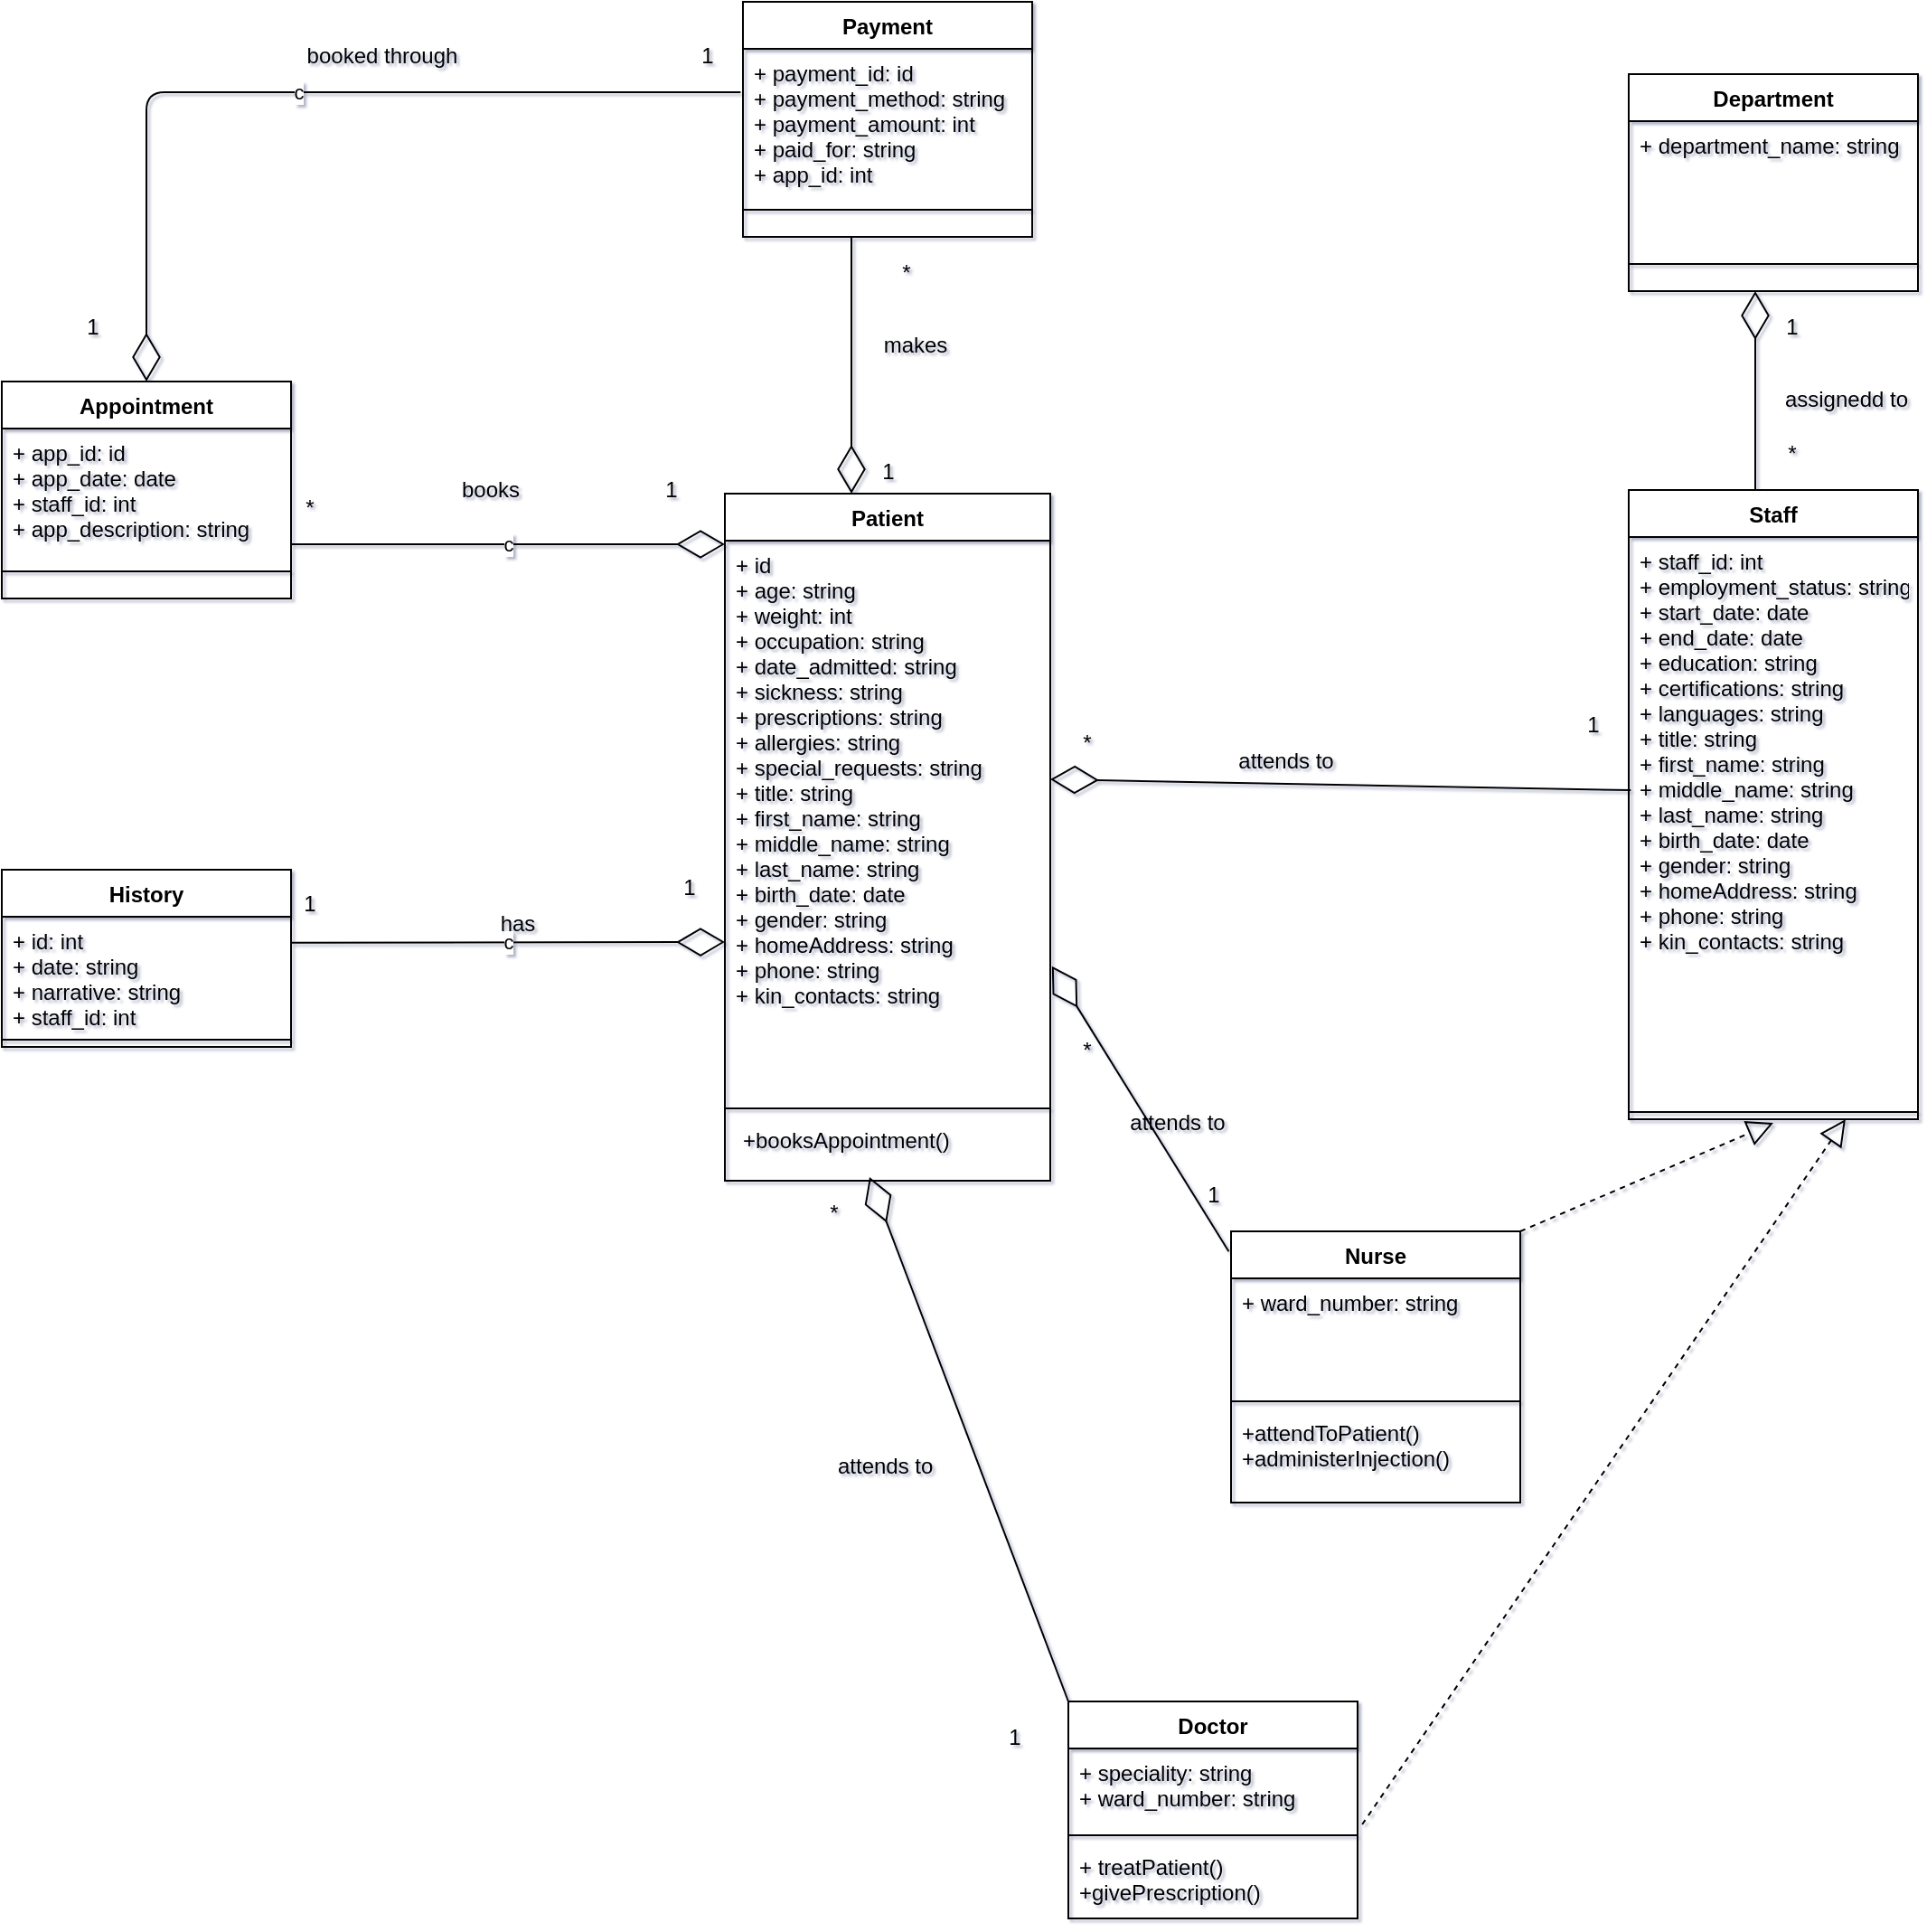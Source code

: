 <mxfile>
    <diagram id="CGfhd4rQhmWSVsxTYZXN" name="Page-1">
        <mxGraphModel dx="1505" dy="1035" grid="1" gridSize="10" guides="1" tooltips="1" connect="1" arrows="1" fold="1" page="1" pageScale="1" pageWidth="3300" pageHeight="2339" background="none" math="0" shadow="1">
            <root>
                <mxCell id="0"/>
                <mxCell id="1" parent="0"/>
                <mxCell id="26" value="Staff" style="swimlane;fontStyle=1;align=center;verticalAlign=top;childLayout=stackLayout;horizontal=1;startSize=26;horizontalStack=0;resizeParent=1;resizeParentMax=0;resizeLast=0;collapsible=1;marginBottom=0;" parent="1" vertex="1">
                    <mxGeometry x="1530" y="400" width="160" height="348" as="geometry">
                        <mxRectangle x="1520" y="50" width="100" height="26" as="alternateBounds"/>
                    </mxGeometry>
                </mxCell>
                <mxCell id="27" value="+ staff_id: int&#10;+ employment_status: string&#10;+ start_date: date&#10;+ end_date: date&#10;+ education: string&#10;+ certifications: string&#10;+ languages: string&#10;+ title: string&#10;+ first_name: string&#10;+ middle_name: string&#10;+ last_name: string&#10;+ birth_date: date&#10;+ gender: string&#10;+ homeAddress: string&#10;+ phone: string&#10;+ kin_contacts: string&#10;" style="text;strokeColor=none;fillColor=none;align=left;verticalAlign=top;spacingLeft=4;spacingRight=4;overflow=hidden;rotatable=0;points=[[0,0.5],[1,0.5]];portConstraint=eastwest;" parent="26" vertex="1">
                    <mxGeometry y="26" width="160" height="314" as="geometry"/>
                </mxCell>
                <mxCell id="28" value="" style="line;strokeWidth=1;fillColor=none;align=left;verticalAlign=middle;spacingTop=-1;spacingLeft=3;spacingRight=3;rotatable=0;labelPosition=right;points=[];portConstraint=eastwest;" parent="26" vertex="1">
                    <mxGeometry y="340" width="160" height="8" as="geometry"/>
                </mxCell>
                <mxCell id="30" value="Department" style="swimlane;fontStyle=1;align=center;verticalAlign=top;childLayout=stackLayout;horizontal=1;startSize=26;horizontalStack=0;resizeParent=1;resizeParentMax=0;resizeLast=0;collapsible=1;marginBottom=0;" parent="1" vertex="1">
                    <mxGeometry x="1530" y="170" width="160" height="120" as="geometry">
                        <mxRectangle x="1520" y="50" width="100" height="26" as="alternateBounds"/>
                    </mxGeometry>
                </mxCell>
                <mxCell id="31" value="+ department_name: string&#10;" style="text;strokeColor=none;fillColor=none;align=left;verticalAlign=top;spacingLeft=4;spacingRight=4;overflow=hidden;rotatable=0;points=[[0,0.5],[1,0.5]];portConstraint=eastwest;" parent="30" vertex="1">
                    <mxGeometry y="26" width="160" height="64" as="geometry"/>
                </mxCell>
                <mxCell id="32" value="" style="line;strokeWidth=1;fillColor=none;align=left;verticalAlign=middle;spacingTop=-1;spacingLeft=3;spacingRight=3;rotatable=0;labelPosition=right;points=[];portConstraint=eastwest;" parent="30" vertex="1">
                    <mxGeometry y="90" width="160" height="30" as="geometry"/>
                </mxCell>
                <mxCell id="38" value="Patient" style="swimlane;fontStyle=1;align=center;verticalAlign=top;childLayout=stackLayout;horizontal=1;startSize=26;horizontalStack=0;resizeParent=1;resizeParentMax=0;resizeLast=0;collapsible=1;marginBottom=0;" parent="1" vertex="1">
                    <mxGeometry x="1030" y="402" width="180" height="380" as="geometry">
                        <mxRectangle x="1520" y="50" width="100" height="26" as="alternateBounds"/>
                    </mxGeometry>
                </mxCell>
                <mxCell id="39" value="+ id&#10;+ age: string&#10;+ weight: int&#10;+ occupation: string&#10;+ date_admitted: string&#10;+ sickness: string&#10;+ prescriptions: string&#10;+ allergies: string&#10;+ special_requests: string&#10;+ title: string&#10;+ first_name: string&#10;+ middle_name: string&#10;+ last_name: string&#10;+ birth_date: date&#10;+ gender: string&#10;+ homeAddress: string&#10;+ phone: string&#10;+ kin_contacts: string" style="text;strokeColor=none;fillColor=none;align=left;verticalAlign=top;spacingLeft=4;spacingRight=4;overflow=hidden;rotatable=0;points=[[0,0.5],[1,0.5]];portConstraint=eastwest;" parent="38" vertex="1">
                    <mxGeometry y="26" width="180" height="274" as="geometry"/>
                </mxCell>
                <mxCell id="40" value="" style="line;strokeWidth=1;fillColor=none;align=left;verticalAlign=middle;spacingTop=-1;spacingLeft=3;spacingRight=3;rotatable=0;labelPosition=right;points=[];portConstraint=eastwest;" parent="38" vertex="1">
                    <mxGeometry y="300" width="180" height="80" as="geometry"/>
                </mxCell>
                <mxCell id="103" value="History" style="swimlane;fontStyle=1;align=center;verticalAlign=top;childLayout=stackLayout;horizontal=1;startSize=26;horizontalStack=0;resizeParent=1;resizeParentMax=0;resizeLast=0;collapsible=1;marginBottom=0;" parent="1" vertex="1">
                    <mxGeometry x="630" y="610" width="160" height="98" as="geometry">
                        <mxRectangle x="1520" y="50" width="100" height="26" as="alternateBounds"/>
                    </mxGeometry>
                </mxCell>
                <mxCell id="104" value="+ id: int&#10;+ date: string&#10;+ narrative: string&#10;+ staff_id: int" style="text;strokeColor=none;fillColor=none;align=left;verticalAlign=top;spacingLeft=4;spacingRight=4;overflow=hidden;rotatable=0;points=[[0,0.5],[1,0.5]];portConstraint=eastwest;" parent="103" vertex="1">
                    <mxGeometry y="26" width="160" height="64" as="geometry"/>
                </mxCell>
                <mxCell id="105" value="" style="line;strokeWidth=1;fillColor=none;align=left;verticalAlign=middle;spacingTop=-1;spacingLeft=3;spacingRight=3;rotatable=0;labelPosition=right;points=[];portConstraint=eastwest;" parent="103" vertex="1">
                    <mxGeometry y="90" width="160" height="8" as="geometry"/>
                </mxCell>
                <mxCell id="129" value="" style="endArrow=diamondThin;endFill=0;endSize=24;html=1;" parent="1" edge="1">
                    <mxGeometry width="160" relative="1" as="geometry">
                        <mxPoint x="1600" y="400" as="sourcePoint"/>
                        <mxPoint x="1600" y="290" as="targetPoint"/>
                    </mxGeometry>
                </mxCell>
                <mxCell id="135" value="Nurse" style="swimlane;fontStyle=1;align=center;verticalAlign=top;childLayout=stackLayout;horizontal=1;startSize=26;horizontalStack=0;resizeParent=1;resizeParentMax=0;resizeLast=0;collapsible=1;marginBottom=0;" vertex="1" parent="1">
                    <mxGeometry x="1310" y="810" width="160" height="150" as="geometry">
                        <mxRectangle x="1100" y="1040" width="150" height="26" as="alternateBounds"/>
                    </mxGeometry>
                </mxCell>
                <mxCell id="136" value="+ ward_number: string" style="text;strokeColor=none;fillColor=none;align=left;verticalAlign=top;spacingLeft=4;spacingRight=4;overflow=hidden;rotatable=0;points=[[0,0.5],[1,0.5]];portConstraint=eastwest;" vertex="1" parent="135">
                    <mxGeometry y="26" width="160" height="64" as="geometry"/>
                </mxCell>
                <mxCell id="137" value="" style="line;strokeWidth=1;fillColor=none;align=left;verticalAlign=middle;spacingTop=-1;spacingLeft=3;spacingRight=3;rotatable=0;labelPosition=right;points=[];portConstraint=eastwest;" vertex="1" parent="135">
                    <mxGeometry y="90" width="160" height="8" as="geometry"/>
                </mxCell>
                <mxCell id="138" value="+attendToPatient()&#10;+administerInjection()" style="text;strokeColor=none;fillColor=none;align=left;verticalAlign=top;spacingLeft=4;spacingRight=4;overflow=hidden;rotatable=0;points=[[0,0.5],[1,0.5]];portConstraint=eastwest;" vertex="1" parent="135">
                    <mxGeometry y="98" width="160" height="52" as="geometry"/>
                </mxCell>
                <mxCell id="139" value="Doctor" style="swimlane;fontStyle=1;align=center;verticalAlign=top;childLayout=stackLayout;horizontal=1;startSize=26;horizontalStack=0;resizeParent=1;resizeParentMax=0;resizeLast=0;collapsible=1;marginBottom=0;" vertex="1" parent="1">
                    <mxGeometry x="1220" y="1070" width="160" height="120" as="geometry">
                        <mxRectangle x="1520" y="50" width="100" height="26" as="alternateBounds"/>
                    </mxGeometry>
                </mxCell>
                <mxCell id="140" value="+ speciality: string&#10;+ ward_number: string" style="text;strokeColor=none;fillColor=none;align=left;verticalAlign=top;spacingLeft=4;spacingRight=4;overflow=hidden;rotatable=0;points=[[0,0.5],[1,0.5]];portConstraint=eastwest;" vertex="1" parent="139">
                    <mxGeometry y="26" width="160" height="44" as="geometry"/>
                </mxCell>
                <mxCell id="141" value="" style="line;strokeWidth=1;fillColor=none;align=left;verticalAlign=middle;spacingTop=-1;spacingLeft=3;spacingRight=3;rotatable=0;labelPosition=right;points=[];portConstraint=eastwest;" vertex="1" parent="139">
                    <mxGeometry y="70" width="160" height="8" as="geometry"/>
                </mxCell>
                <mxCell id="142" value="+ treatPatient()&#10;+givePrescription()" style="text;strokeColor=none;fillColor=none;align=left;verticalAlign=top;spacingLeft=4;spacingRight=4;overflow=hidden;rotatable=0;points=[[0,0.5],[1,0.5]];portConstraint=eastwest;" vertex="1" parent="139">
                    <mxGeometry y="78" width="160" height="42" as="geometry"/>
                </mxCell>
                <mxCell id="143" value="" style="endArrow=block;dashed=1;endFill=0;endSize=12;html=1;" edge="1" parent="1">
                    <mxGeometry width="160" relative="1" as="geometry">
                        <mxPoint x="1470" y="810" as="sourcePoint"/>
                        <mxPoint x="1610" y="750" as="targetPoint"/>
                    </mxGeometry>
                </mxCell>
                <mxCell id="144" value="" style="endArrow=block;dashed=1;endFill=0;endSize=12;html=1;exitX=1.016;exitY=0.955;exitDx=0;exitDy=0;entryX=0.506;entryY=0.694;entryDx=0;entryDy=0;entryPerimeter=0;exitPerimeter=0;" edge="1" parent="1" source="140">
                    <mxGeometry width="160" relative="1" as="geometry">
                        <mxPoint x="1499.0" y="942.45" as="sourcePoint"/>
                        <mxPoint x="1649.96" y="748.002" as="targetPoint"/>
                    </mxGeometry>
                </mxCell>
                <mxCell id="147" value="" style="endArrow=diamondThin;endFill=0;endSize=24;html=1;exitX=0.007;exitY=0.446;exitDx=0;exitDy=0;exitPerimeter=0;" edge="1" parent="1" source="27">
                    <mxGeometry width="160" relative="1" as="geometry">
                        <mxPoint x="1470" y="680" as="sourcePoint"/>
                        <mxPoint x="1210" y="560" as="targetPoint"/>
                    </mxGeometry>
                </mxCell>
                <mxCell id="148" value="" style="endArrow=diamondThin;endFill=0;endSize=24;html=1;entryX=1.005;entryY=0.859;entryDx=0;entryDy=0;entryPerimeter=0;exitX=-0.008;exitY=0.074;exitDx=0;exitDy=0;exitPerimeter=0;" edge="1" parent="1" source="135" target="39">
                    <mxGeometry width="160" relative="1" as="geometry">
                        <mxPoint x="1220.0" y="577" as="sourcePoint"/>
                        <mxPoint x="1538.72" y="576.672" as="targetPoint"/>
                    </mxGeometry>
                </mxCell>
                <mxCell id="149" value="1" style="text;html=1;align=center;verticalAlign=middle;resizable=0;points=[];autosize=1;strokeColor=none;fillColor=none;" vertex="1" parent="1">
                    <mxGeometry x="1610" y="300" width="20" height="20" as="geometry"/>
                </mxCell>
                <mxCell id="150" value="*" style="text;html=1;align=center;verticalAlign=middle;resizable=0;points=[];autosize=1;strokeColor=none;fillColor=none;" vertex="1" parent="1">
                    <mxGeometry x="1610" y="370" width="20" height="20" as="geometry"/>
                </mxCell>
                <mxCell id="151" value="*" style="text;html=1;align=center;verticalAlign=middle;resizable=0;points=[];autosize=1;strokeColor=none;fillColor=none;" vertex="1" parent="1">
                    <mxGeometry x="1220" y="530" width="20" height="20" as="geometry"/>
                </mxCell>
                <mxCell id="152" value="1" style="text;html=1;align=center;verticalAlign=middle;resizable=0;points=[];autosize=1;strokeColor=none;fillColor=none;" vertex="1" parent="1">
                    <mxGeometry x="1500" y="520" width="20" height="20" as="geometry"/>
                </mxCell>
                <mxCell id="153" value="c&lt;span style=&quot;color: rgba(0 , 0 , 0 , 0) ; font-family: monospace ; font-size: 0px&quot;&gt;%3CmxGraphModel%3E%3Croot%3E%3CmxCell%20id%3D%220%22%2F%3E%3CmxCell%20id%3D%221%22%20parent%3D%220%22%2F%3E%3CmxCell%20id%3D%222%22%20value%3D%22Payment%22%20style%3D%22swimlane%3BfontStyle%3D1%3Balign%3Dcenter%3BverticalAlign%3Dtop%3BchildLayout%3DstackLayout%3Bhorizontal%3D1%3BstartSize%3D26%3BhorizontalStack%3D0%3BresizeParent%3D1%3BresizeParentMax%3D0%3BresizeLast%3D0%3Bcollapsible%3D1%3BmarginBottom%3D0%3B%22%20vertex%3D%221%22%20parent%3D%221%22%3E%3CmxGeometry%20x%3D%221040%22%20y%3D%22150%22%20width%3D%22160%22%20height%3D%22120%22%20as%3D%22geometry%22%3E%3CmxRectangle%20x%3D%221520%22%20y%3D%2250%22%20width%3D%22100%22%20height%3D%2226%22%20as%3D%22alternateBounds%22%2F%3E%3C%2FmxGeometry%3E%3C%2FmxCell%3E%3CmxCell%20id%3D%223%22%20value%3D%22%2B%20payment_id%3A%20id%26%2310%3B%2B%20payment_method%3A%20string%26%2310%3B%2B%20payment_amount%3A%20int%26%2310%3B%2B%20paid_for%3A%20string%22%20style%3D%22text%3BstrokeColor%3Dnone%3BfillColor%3Dnone%3Balign%3Dleft%3BverticalAlign%3Dtop%3BspacingLeft%3D4%3BspacingRight%3D4%3Boverflow%3Dhidden%3Brotatable%3D0%3Bpoints%3D%5B%5B0%2C0.5%5D%2C%5B1%2C0.5%5D%5D%3BportConstraint%3Deastwest%3B%22%20vertex%3D%221%22%20parent%3D%222%22%3E%3CmxGeometry%20y%3D%2226%22%20width%3D%22160%22%20height%3D%2264%22%20as%3D%22geometry%22%2F%3E%3C%2FmxCell%3E%3CmxCell%20id%3D%224%22%20value%3D%22%22%20style%3D%22line%3BstrokeWidth%3D1%3BfillColor%3Dnone%3Balign%3Dleft%3BverticalAlign%3Dmiddle%3BspacingTop%3D-1%3BspacingLeft%3D3%3BspacingRight%3D3%3Brotatable%3D0%3BlabelPosition%3Dright%3Bpoints%3D%5B%5D%3BportConstraint%3Deastwest%3B%22%20vertex%3D%221%22%20parent%3D%222%22%3E%3CmxGeometry%20y%3D%2290%22%20width%3D%22160%22%20height%3D%2230%22%20as%3D%22geometry%22%2F%3E%3C%2FmxCell%3E%3C%2Froot%3E%3C%2FmxGraphModel%3E&lt;/span&gt;" style="endArrow=diamondThin;endFill=0;endSize=24;html=1;" edge="1" parent="1">
                    <mxGeometry width="160" relative="1" as="geometry">
                        <mxPoint x="790.0" y="650.33" as="sourcePoint"/>
                        <mxPoint x="1030" y="650" as="targetPoint"/>
                    </mxGeometry>
                </mxCell>
                <mxCell id="154" value="1" style="text;html=1;align=center;verticalAlign=middle;resizable=0;points=[];autosize=1;strokeColor=none;fillColor=none;" vertex="1" parent="1">
                    <mxGeometry x="790" y="619" width="20" height="20" as="geometry"/>
                </mxCell>
                <mxCell id="155" value="1" style="text;html=1;align=center;verticalAlign=middle;resizable=0;points=[];autosize=1;strokeColor=none;fillColor=none;" vertex="1" parent="1">
                    <mxGeometry x="1000" y="610" width="20" height="20" as="geometry"/>
                </mxCell>
                <mxCell id="156" value="" style="endArrow=diamondThin;endFill=0;endSize=24;html=1;entryX=1.005;entryY=0.859;entryDx=0;entryDy=0;entryPerimeter=0;exitX=0;exitY=0;exitDx=0;exitDy=0;" edge="1" parent="1" source="139">
                    <mxGeometry width="160" relative="1" as="geometry">
                        <mxPoint x="1577.82" y="1007.6" as="sourcePoint"/>
                        <mxPoint x="1110" y="779.996" as="targetPoint"/>
                    </mxGeometry>
                </mxCell>
                <mxCell id="161" value="*" style="text;html=1;align=center;verticalAlign=middle;resizable=0;points=[];autosize=1;strokeColor=none;fillColor=none;" vertex="1" parent="1">
                    <mxGeometry x="1080" y="790" width="20" height="20" as="geometry"/>
                </mxCell>
                <mxCell id="162" value="1" style="text;html=1;align=center;verticalAlign=middle;resizable=0;points=[];autosize=1;strokeColor=none;fillColor=none;" vertex="1" parent="1">
                    <mxGeometry x="1180" y="1080" width="20" height="20" as="geometry"/>
                </mxCell>
                <mxCell id="163" value="*" style="text;html=1;align=center;verticalAlign=middle;resizable=0;points=[];autosize=1;strokeColor=none;fillColor=none;" vertex="1" parent="1">
                    <mxGeometry x="1220" y="700" width="20" height="20" as="geometry"/>
                </mxCell>
                <mxCell id="164" value="1" style="text;html=1;align=center;verticalAlign=middle;resizable=0;points=[];autosize=1;strokeColor=none;fillColor=none;" vertex="1" parent="1">
                    <mxGeometry x="1290" y="780" width="20" height="20" as="geometry"/>
                </mxCell>
                <mxCell id="165" value="Payment" style="swimlane;fontStyle=1;align=center;verticalAlign=top;childLayout=stackLayout;horizontal=1;startSize=26;horizontalStack=0;resizeParent=1;resizeParentMax=0;resizeLast=0;collapsible=1;marginBottom=0;" vertex="1" parent="1">
                    <mxGeometry x="1040" y="130" width="160" height="130" as="geometry">
                        <mxRectangle x="1520" y="50" width="100" height="26" as="alternateBounds"/>
                    </mxGeometry>
                </mxCell>
                <mxCell id="166" value="+ payment_id: id&#10;+ payment_method: string&#10;+ payment_amount: int&#10;+ paid_for: string&#10;+ app_id: int" style="text;strokeColor=none;fillColor=none;align=left;verticalAlign=top;spacingLeft=4;spacingRight=4;overflow=hidden;rotatable=0;points=[[0,0.5],[1,0.5]];portConstraint=eastwest;" vertex="1" parent="165">
                    <mxGeometry y="26" width="160" height="74" as="geometry"/>
                </mxCell>
                <mxCell id="167" value="" style="line;strokeWidth=1;fillColor=none;align=left;verticalAlign=middle;spacingTop=-1;spacingLeft=3;spacingRight=3;rotatable=0;labelPosition=right;points=[];portConstraint=eastwest;" vertex="1" parent="165">
                    <mxGeometry y="100" width="160" height="30" as="geometry"/>
                </mxCell>
                <mxCell id="168" value="" style="endArrow=diamondThin;endFill=0;endSize=24;html=1;" edge="1" parent="1">
                    <mxGeometry width="160" relative="1" as="geometry">
                        <mxPoint x="1100" y="260" as="sourcePoint"/>
                        <mxPoint x="1100" y="402" as="targetPoint"/>
                    </mxGeometry>
                </mxCell>
                <mxCell id="169" value="1" style="text;html=1;align=center;verticalAlign=middle;resizable=0;points=[];autosize=1;strokeColor=none;fillColor=none;" vertex="1" parent="1">
                    <mxGeometry x="1110" y="380" width="20" height="20" as="geometry"/>
                </mxCell>
                <mxCell id="170" value="*" style="text;html=1;align=center;verticalAlign=middle;resizable=0;points=[];autosize=1;strokeColor=none;fillColor=none;" vertex="1" parent="1">
                    <mxGeometry x="1120" y="270" width="20" height="20" as="geometry"/>
                </mxCell>
                <mxCell id="171" value="makes" style="text;html=1;align=center;verticalAlign=middle;resizable=0;points=[];autosize=1;strokeColor=none;fillColor=none;" vertex="1" parent="1">
                    <mxGeometry x="1110" y="310" width="50" height="20" as="geometry"/>
                </mxCell>
                <mxCell id="172" value="attends to" style="text;html=1;align=center;verticalAlign=middle;resizable=0;points=[];autosize=1;strokeColor=none;fillColor=none;" vertex="1" parent="1">
                    <mxGeometry x="1305" y="540" width="70" height="20" as="geometry"/>
                </mxCell>
                <mxCell id="173" value="has" style="text;html=1;align=center;verticalAlign=middle;resizable=0;points=[];autosize=1;strokeColor=none;fillColor=none;" vertex="1" parent="1">
                    <mxGeometry x="900" y="630" width="30" height="20" as="geometry"/>
                </mxCell>
                <mxCell id="174" value="attends to" style="text;html=1;align=center;verticalAlign=middle;resizable=0;points=[];autosize=1;strokeColor=none;fillColor=none;" vertex="1" parent="1">
                    <mxGeometry x="1245" y="740" width="70" height="20" as="geometry"/>
                </mxCell>
                <mxCell id="175" value="attends to&amp;nbsp;" style="text;html=1;align=center;verticalAlign=middle;resizable=0;points=[];autosize=1;strokeColor=none;fillColor=none;" vertex="1" parent="1">
                    <mxGeometry x="1085" y="930" width="70" height="20" as="geometry"/>
                </mxCell>
                <mxCell id="176" value="assignedd to" style="text;html=1;align=center;verticalAlign=middle;resizable=0;points=[];autosize=1;strokeColor=none;fillColor=none;" vertex="1" parent="1">
                    <mxGeometry x="1610" y="340" width="80" height="20" as="geometry"/>
                </mxCell>
                <mxCell id="177" value="Appointment" style="swimlane;fontStyle=1;align=center;verticalAlign=top;childLayout=stackLayout;horizontal=1;startSize=26;horizontalStack=0;resizeParent=1;resizeParentMax=0;resizeLast=0;collapsible=1;marginBottom=0;" vertex="1" parent="1">
                    <mxGeometry x="630" y="340" width="160" height="120" as="geometry">
                        <mxRectangle x="1520" y="50" width="100" height="26" as="alternateBounds"/>
                    </mxGeometry>
                </mxCell>
                <mxCell id="178" value="+ app_id: id&#10;+ app_date: date&#10;+ staff_id: int&#10;+ app_description: string" style="text;strokeColor=none;fillColor=none;align=left;verticalAlign=top;spacingLeft=4;spacingRight=4;overflow=hidden;rotatable=0;points=[[0,0.5],[1,0.5]];portConstraint=eastwest;" vertex="1" parent="177">
                    <mxGeometry y="26" width="160" height="64" as="geometry"/>
                </mxCell>
                <mxCell id="179" value="" style="line;strokeWidth=1;fillColor=none;align=left;verticalAlign=middle;spacingTop=-1;spacingLeft=3;spacingRight=3;rotatable=0;labelPosition=right;points=[];portConstraint=eastwest;" vertex="1" parent="177">
                    <mxGeometry y="90" width="160" height="30" as="geometry"/>
                </mxCell>
                <mxCell id="180" value="c&lt;span style=&quot;color: rgba(0 , 0 , 0 , 0) ; font-family: monospace ; font-size: 0px&quot;&gt;%3CmxGraphModel%3E%3Croot%3E%3CmxCell%20id%3D%220%22%2F%3E%3CmxCell%20id%3D%221%22%20parent%3D%220%22%2F%3E%3CmxCell%20id%3D%222%22%20value%3D%22Payment%22%20style%3D%22swimlane%3BfontStyle%3D1%3Balign%3Dcenter%3BverticalAlign%3Dtop%3BchildLayout%3DstackLayout%3Bhorizontal%3D1%3BstartSize%3D26%3BhorizontalStack%3D0%3BresizeParent%3D1%3BresizeParentMax%3D0%3BresizeLast%3D0%3Bcollapsible%3D1%3BmarginBottom%3D0%3B%22%20vertex%3D%221%22%20parent%3D%221%22%3E%3CmxGeometry%20x%3D%221040%22%20y%3D%22150%22%20width%3D%22160%22%20height%3D%22120%22%20as%3D%22geometry%22%3E%3CmxRectangle%20x%3D%221520%22%20y%3D%2250%22%20width%3D%22100%22%20height%3D%2226%22%20as%3D%22alternateBounds%22%2F%3E%3C%2FmxGeometry%3E%3C%2FmxCell%3E%3CmxCell%20id%3D%223%22%20value%3D%22%2B%20payment_id%3A%20id%26%2310%3B%2B%20payment_method%3A%20string%26%2310%3B%2B%20payment_amount%3A%20int%26%2310%3B%2B%20paid_for%3A%20string%22%20style%3D%22text%3BstrokeColor%3Dnone%3BfillColor%3Dnone%3Balign%3Dleft%3BverticalAlign%3Dtop%3BspacingLeft%3D4%3BspacingRight%3D4%3Boverflow%3Dhidden%3Brotatable%3D0%3Bpoints%3D%5B%5B0%2C0.5%5D%2C%5B1%2C0.5%5D%5D%3BportConstraint%3Deastwest%3B%22%20vertex%3D%221%22%20parent%3D%222%22%3E%3CmxGeometry%20y%3D%2226%22%20width%3D%22160%22%20height%3D%2264%22%20as%3D%22geometry%22%2F%3E%3C%2FmxCell%3E%3CmxCell%20id%3D%224%22%20value%3D%22%22%20style%3D%22line%3BstrokeWidth%3D1%3BfillColor%3Dnone%3Balign%3Dleft%3BverticalAlign%3Dmiddle%3BspacingTop%3D-1%3BspacingLeft%3D3%3BspacingRight%3D3%3Brotatable%3D0%3BlabelPosition%3Dright%3Bpoints%3D%5B%5D%3BportConstraint%3Deastwest%3B%22%20vertex%3D%221%22%20parent%3D%222%22%3E%3CmxGeometry%20y%3D%2290%22%20width%3D%22160%22%20height%3D%2230%22%20as%3D%22geometry%22%2F%3E%3C%2FmxCell%3E%3C%2Froot%3E%3C%2FmxGraphModel%3E&lt;/span&gt;" style="endArrow=diamondThin;endFill=0;endSize=24;html=1;exitX=1;exitY=0.75;exitDx=0;exitDy=0;" edge="1" parent="1" source="177">
                    <mxGeometry width="160" relative="1" as="geometry">
                        <mxPoint x="780.0" y="430.8" as="sourcePoint"/>
                        <mxPoint x="1030" y="430" as="targetPoint"/>
                    </mxGeometry>
                </mxCell>
                <mxCell id="181" value="books" style="text;html=1;align=center;verticalAlign=middle;resizable=0;points=[];autosize=1;strokeColor=none;fillColor=none;" vertex="1" parent="1">
                    <mxGeometry x="875" y="390" width="50" height="20" as="geometry"/>
                </mxCell>
                <mxCell id="182" value="*" style="text;html=1;align=center;verticalAlign=middle;resizable=0;points=[];autosize=1;strokeColor=none;fillColor=none;" vertex="1" parent="1">
                    <mxGeometry x="790" y="400" width="20" height="20" as="geometry"/>
                </mxCell>
                <mxCell id="183" value="1" style="text;html=1;align=center;verticalAlign=middle;resizable=0;points=[];autosize=1;strokeColor=none;fillColor=none;" vertex="1" parent="1">
                    <mxGeometry x="990" y="390" width="20" height="20" as="geometry"/>
                </mxCell>
                <mxCell id="187" value="&lt;span style=&quot;white-space: pre&quot;&gt;&#9;&lt;span style=&quot;white-space: pre&quot;&gt;&#9;&lt;/span&gt;&lt;/span&gt;+booksAppointment()" style="text;html=1;align=center;verticalAlign=middle;resizable=0;points=[];autosize=1;strokeColor=none;fillColor=none;" vertex="1" parent="1">
                    <mxGeometry x="980" y="750" width="180" height="20" as="geometry"/>
                </mxCell>
                <mxCell id="190" value="c&lt;span style=&quot;color: rgba(0 , 0 , 0 , 0) ; font-family: monospace ; font-size: 0px&quot;&gt;%3CmxGraphModel%3E%3Croot%3E%3CmxCell%20id%3D%220%22%2F%3E%3CmxCell%20id%3D%221%22%20parent%3D%220%22%2F%3E%3CmxCell%20id%3D%222%22%20value%3D%22Payment%22%20style%3D%22swimlane%3BfontStyle%3D1%3Balign%3Dcenter%3BverticalAlign%3Dtop%3BchildLayout%3DstackLayout%3Bhorizontal%3D1%3BstartSize%3D26%3BhorizontalStack%3D0%3BresizeParent%3D1%3BresizeParentMax%3D0%3BresizeLast%3D0%3Bcollapsible%3D1%3BmarginBottom%3D0%3B%22%20vertex%3D%221%22%20parent%3D%221%22%3E%3CmxGeometry%20x%3D%221040%22%20y%3D%22150%22%20width%3D%22160%22%20height%3D%22120%22%20as%3D%22geometry%22%3E%3CmxRectangle%20x%3D%221520%22%20y%3D%2250%22%20width%3D%22100%22%20height%3D%2226%22%20as%3D%22alternateBounds%22%2F%3E%3C%2FmxGeometry%3E%3C%2FmxCell%3E%3CmxCell%20id%3D%223%22%20value%3D%22%2B%20payment_id%3A%20id%26%2310%3B%2B%20payment_method%3A%20string%26%2310%3B%2B%20payment_amount%3A%20int%26%2310%3B%2B%20paid_for%3A%20string%22%20style%3D%22text%3BstrokeColor%3Dnone%3BfillColor%3Dnone%3Balign%3Dleft%3BverticalAlign%3Dtop%3BspacingLeft%3D4%3BspacingRight%3D4%3Boverflow%3Dhidden%3Brotatable%3D0%3Bpoints%3D%5B%5B0%2C0.5%5D%2C%5B1%2C0.5%5D%5D%3BportConstraint%3Deastwest%3B%22%20vertex%3D%221%22%20parent%3D%222%22%3E%3CmxGeometry%20y%3D%2226%22%20width%3D%22160%22%20height%3D%2264%22%20as%3D%22geometry%22%2F%3E%3C%2FmxCell%3E%3CmxCell%20id%3D%224%22%20value%3D%22%22%20style%3D%22line%3BstrokeWidth%3D1%3BfillColor%3Dnone%3Balign%3Dleft%3BverticalAlign%3Dmiddle%3BspacingTop%3D-1%3BspacingLeft%3D3%3BspacingRight%3D3%3Brotatable%3D0%3BlabelPosition%3Dright%3Bpoints%3D%5B%5D%3BportConstraint%3Deastwest%3B%22%20vertex%3D%221%22%20parent%3D%222%22%3E%3CmxGeometry%20y%3D%2290%22%20width%3D%22160%22%20height%3D%2230%22%20as%3D%22geometry%22%2F%3E%3C%2FmxCell%3E%3C%2Froot%3E%3C%2FmxGraphModel%3E&lt;/span&gt;" style="endArrow=diamondThin;endFill=0;endSize=24;html=1;entryX=0.5;entryY=0;entryDx=0;entryDy=0;exitX=-0.008;exitY=0.324;exitDx=0;exitDy=0;exitPerimeter=0;" edge="1" parent="1" source="166" target="177">
                    <mxGeometry width="160" relative="1" as="geometry">
                        <mxPoint x="630" y="310" as="sourcePoint"/>
                        <mxPoint x="980" y="150" as="targetPoint"/>
                        <Array as="points">
                            <mxPoint x="710" y="180"/>
                        </Array>
                    </mxGeometry>
                </mxCell>
                <mxCell id="191" value="booked through" style="text;html=1;align=center;verticalAlign=middle;resizable=0;points=[];autosize=1;strokeColor=none;fillColor=none;" vertex="1" parent="1">
                    <mxGeometry x="790" y="150" width="100" height="20" as="geometry"/>
                </mxCell>
                <mxCell id="192" value="1" style="text;html=1;align=center;verticalAlign=middle;resizable=0;points=[];autosize=1;strokeColor=none;fillColor=none;" vertex="1" parent="1">
                    <mxGeometry x="670" y="300" width="20" height="20" as="geometry"/>
                </mxCell>
                <mxCell id="193" value="1" style="text;html=1;align=center;verticalAlign=middle;resizable=0;points=[];autosize=1;strokeColor=none;fillColor=none;" vertex="1" parent="1">
                    <mxGeometry x="1010" y="150" width="20" height="20" as="geometry"/>
                </mxCell>
            </root>
        </mxGraphModel>
    </diagram>
</mxfile>